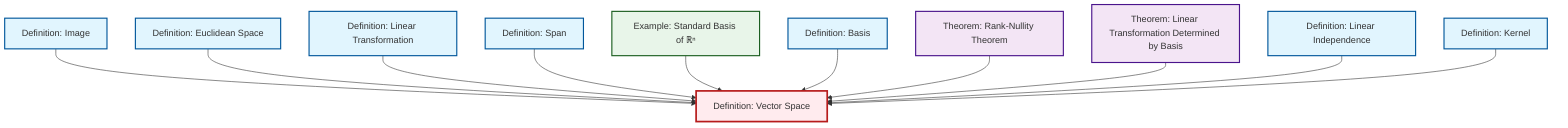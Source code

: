 graph TD
    classDef definition fill:#e1f5fe,stroke:#01579b,stroke-width:2px
    classDef theorem fill:#f3e5f5,stroke:#4a148c,stroke-width:2px
    classDef axiom fill:#fff3e0,stroke:#e65100,stroke-width:2px
    classDef example fill:#e8f5e9,stroke:#1b5e20,stroke-width:2px
    classDef current fill:#ffebee,stroke:#b71c1c,stroke-width:3px
    def-linear-transformation["Definition: Linear Transformation"]:::definition
    def-span["Definition: Span"]:::definition
    ex-standard-basis-rn["Example: Standard Basis of ℝⁿ"]:::example
    def-euclidean-space["Definition: Euclidean Space"]:::definition
    def-vector-space["Definition: Vector Space"]:::definition
    def-image["Definition: Image"]:::definition
    thm-linear-transformation-basis["Theorem: Linear Transformation Determined by Basis"]:::theorem
    def-kernel["Definition: Kernel"]:::definition
    def-basis["Definition: Basis"]:::definition
    def-linear-independence["Definition: Linear Independence"]:::definition
    thm-rank-nullity["Theorem: Rank-Nullity Theorem"]:::theorem
    def-image --> def-vector-space
    def-euclidean-space --> def-vector-space
    def-linear-transformation --> def-vector-space
    def-span --> def-vector-space
    ex-standard-basis-rn --> def-vector-space
    def-basis --> def-vector-space
    thm-rank-nullity --> def-vector-space
    thm-linear-transformation-basis --> def-vector-space
    def-linear-independence --> def-vector-space
    def-kernel --> def-vector-space
    class def-vector-space current